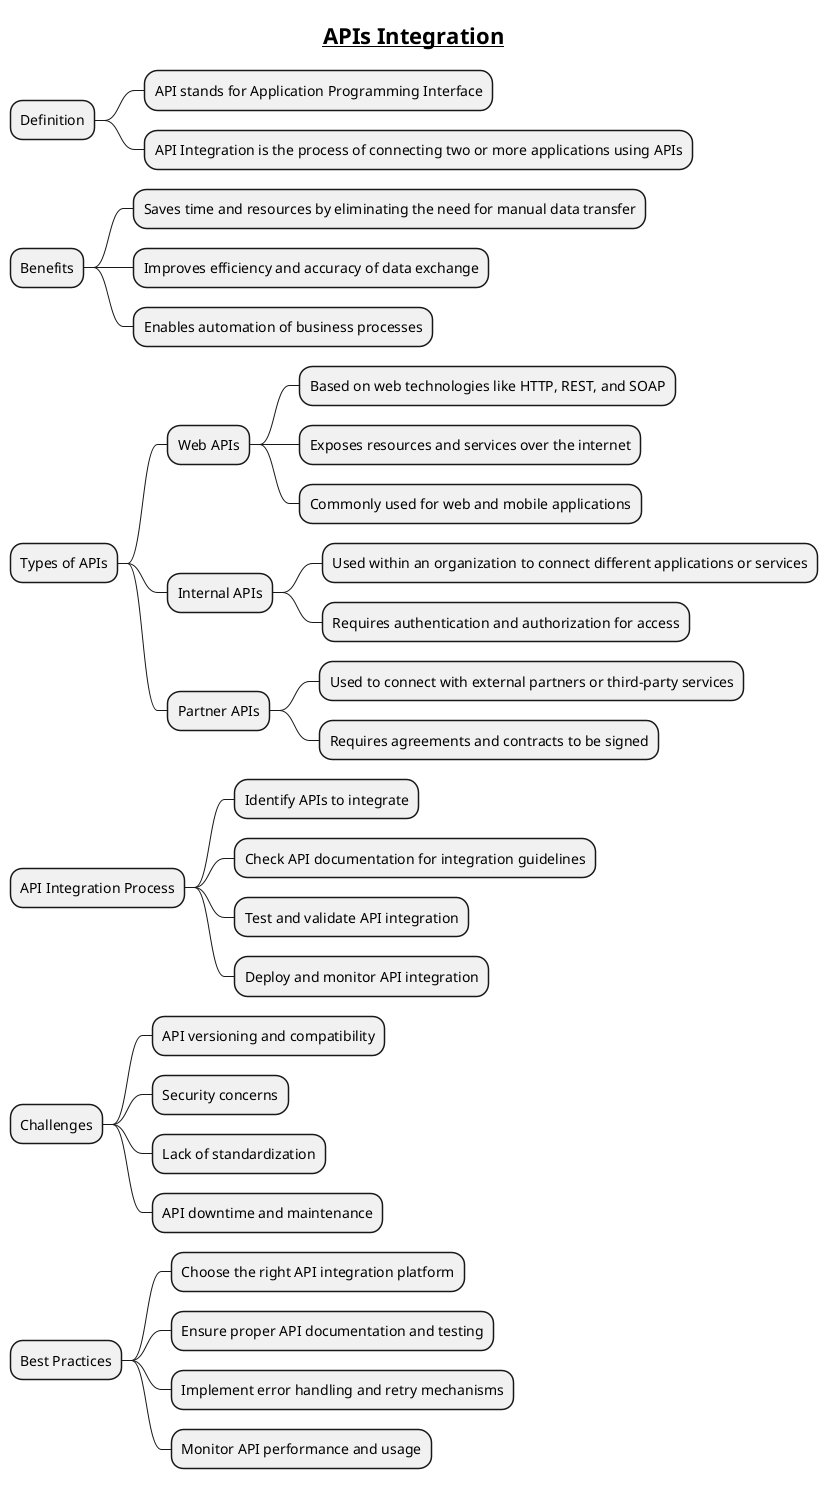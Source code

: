 
@startmindmap

title = __APIs Integration__

* Definition
** API stands for Application Programming Interface
** API Integration is the process of connecting two or more applications using APIs
* Benefits
** Saves time and resources by eliminating the need for manual data transfer
** Improves efficiency and accuracy of data exchange
** Enables automation of business processes
* Types of APIs
** Web APIs
*** Based on web technologies like HTTP, REST, and SOAP
*** Exposes resources and services over the internet
*** Commonly used for web and mobile applications
** Internal APIs
*** Used within an organization to connect different applications or services
*** Requires authentication and authorization for access
** Partner APIs
*** Used to connect with external partners or third-party services
*** Requires agreements and contracts to be signed
* API Integration Process
** Identify APIs to integrate
** Check API documentation for integration guidelines
** Test and validate API integration
** Deploy and monitor API integration
* Challenges
** API versioning and compatibility
** Security concerns
** Lack of standardization
** API downtime and maintenance
* Best Practices
** Choose the right API integration platform
** Ensure proper API documentation and testing
** Implement error handling and retry mechanisms
** Monitor API performance and usage



@endmindmap